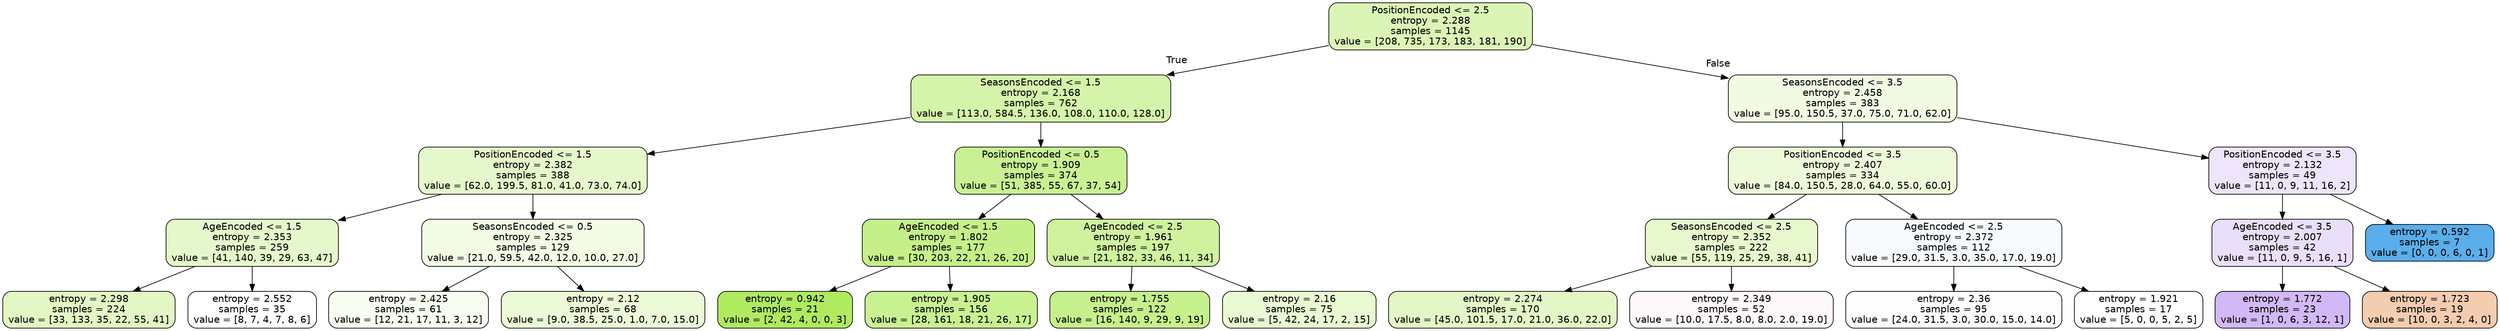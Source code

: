 digraph Tree {
node [shape=box, style="filled, rounded", color="black", fontname=helvetica] ;
edge [fontname=helvetica] ;
0 [label="PositionEncoded <= 2.5\nentropy = 2.288\nsamples = 1145\nvalue = [208, 735, 173, 183, 181, 190]", fillcolor="#9de5395c"] ;
1 [label="SeasonsEncoded <= 1.5\nentropy = 2.168\nsamples = 762\nvalue = [113.0, 584.5, 136.0, 108.0, 110.0, 128.0]", fillcolor="#9de5396e"] ;
0 -> 1 [labeldistance=2.5, labelangle=45, headlabel="True"] ;
2 [label="PositionEncoded <= 1.5\nentropy = 2.382\nsamples = 388\nvalue = [62.0, 199.5, 81.0, 41.0, 73.0, 74.0]", fillcolor="#9de53943"] ;
1 -> 2 ;
3 [label="AgeEncoded <= 1.5\nentropy = 2.353\nsamples = 259\nvalue = [41, 140, 39, 29, 63, 47]", fillcolor="#9de53942"] ;
2 -> 3 ;
4 [label="entropy = 2.298\nsamples = 224\nvalue = [33, 133, 35, 22, 55, 41]", fillcolor="#9de5394b"] ;
3 -> 4 ;
5 [label="entropy = 2.552\nsamples = 35\nvalue = [8, 7, 4, 7, 8, 6]", fillcolor="#e5813900"] ;
3 -> 5 ;
6 [label="SeasonsEncoded <= 0.5\nentropy = 2.325\nsamples = 129\nvalue = [21.0, 59.5, 42.0, 12.0, 10.0, 27.0]", fillcolor="#9de53922"] ;
2 -> 6 ;
7 [label="entropy = 2.425\nsamples = 61\nvalue = [12, 21, 17, 11, 3, 12]", fillcolor="#9de53911"] ;
6 -> 7 ;
8 [label="entropy = 2.12\nsamples = 68\nvalue = [9.0, 38.5, 25.0, 1.0, 7.0, 15.0]", fillcolor="#9de53931"] ;
6 -> 8 ;
9 [label="PositionEncoded <= 0.5\nentropy = 1.909\nsamples = 374\nvalue = [51, 385, 55, 67, 37, 54]", fillcolor="#9de5398b"] ;
1 -> 9 ;
10 [label="AgeEncoded <= 1.5\nentropy = 1.802\nsamples = 177\nvalue = [30, 203, 22, 21, 26, 20]", fillcolor="#9de53997"] ;
9 -> 10 ;
11 [label="entropy = 0.942\nsamples = 21\nvalue = [2, 42, 4, 0, 0, 3]", fillcolor="#9de539ce"] ;
10 -> 11 ;
12 [label="entropy = 1.905\nsamples = 156\nvalue = [28, 161, 18, 21, 26, 17]", fillcolor="#9de5398c"] ;
10 -> 12 ;
13 [label="AgeEncoded <= 2.5\nentropy = 1.961\nsamples = 197\nvalue = [21, 182, 33, 46, 11, 34]", fillcolor="#9de5397b"] ;
9 -> 13 ;
14 [label="entropy = 1.755\nsamples = 122\nvalue = [16, 140, 9, 29, 9, 19]", fillcolor="#9de53993"] ;
13 -> 14 ;
15 [label="entropy = 2.16\nsamples = 75\nvalue = [5, 42, 24, 17, 2, 15]", fillcolor="#9de53939"] ;
13 -> 15 ;
16 [label="SeasonsEncoded <= 3.5\nentropy = 2.458\nsamples = 383\nvalue = [95.0, 150.5, 37.0, 75.0, 71.0, 62.0]", fillcolor="#9de53924"] ;
0 -> 16 [labeldistance=2.5, labelangle=-45, headlabel="False"] ;
17 [label="PositionEncoded <= 3.5\nentropy = 2.407\nsamples = 334\nvalue = [84.0, 150.5, 28.0, 64.0, 55.0, 60.0]", fillcolor="#9de5392f"] ;
16 -> 17 ;
18 [label="SeasonsEncoded <= 2.5\nentropy = 2.352\nsamples = 222\nvalue = [55, 119, 25, 29, 38, 41]", fillcolor="#9de53941"] ;
17 -> 18 ;
19 [label="entropy = 2.274\nsamples = 170\nvalue = [45.0, 101.5, 17.0, 21.0, 36.0, 22.0]", fillcolor="#9de53949"] ;
18 -> 19 ;
20 [label="entropy = 2.349\nsamples = 52\nvalue = [10.0, 17.5, 8.0, 8.0, 2.0, 19.0]", fillcolor="#e5399d08"] ;
18 -> 20 ;
21 [label="AgeEncoded <= 2.5\nentropy = 2.372\nsamples = 112\nvalue = [29.0, 31.5, 3.0, 35.0, 17.0, 19.0]", fillcolor="#399de509"] ;
17 -> 21 ;
22 [label="entropy = 2.36\nsamples = 95\nvalue = [24.0, 31.5, 3.0, 30.0, 15.0, 14.0]", fillcolor="#9de53904"] ;
21 -> 22 ;
23 [label="entropy = 1.921\nsamples = 17\nvalue = [5, 0, 0, 5, 2, 5]", fillcolor="#e5813900"] ;
21 -> 23 ;
24 [label="PositionEncoded <= 3.5\nentropy = 2.132\nsamples = 49\nvalue = [11, 0, 9, 11, 16, 2]", fillcolor="#8139e522"] ;
16 -> 24 ;
25 [label="AgeEncoded <= 3.5\nentropy = 2.007\nsamples = 42\nvalue = [11, 0, 9, 5, 16, 1]", fillcolor="#8139e529"] ;
24 -> 25 ;
26 [label="entropy = 1.772\nsamples = 23\nvalue = [1, 0, 6, 3, 12, 1]", fillcolor="#8139e55a"] ;
25 -> 26 ;
27 [label="entropy = 1.723\nsamples = 19\nvalue = [10, 0, 3, 2, 4, 0]", fillcolor="#e5813966"] ;
25 -> 27 ;
28 [label="entropy = 0.592\nsamples = 7\nvalue = [0, 0, 0, 6, 0, 1]", fillcolor="#399de5d4"] ;
24 -> 28 ;
}